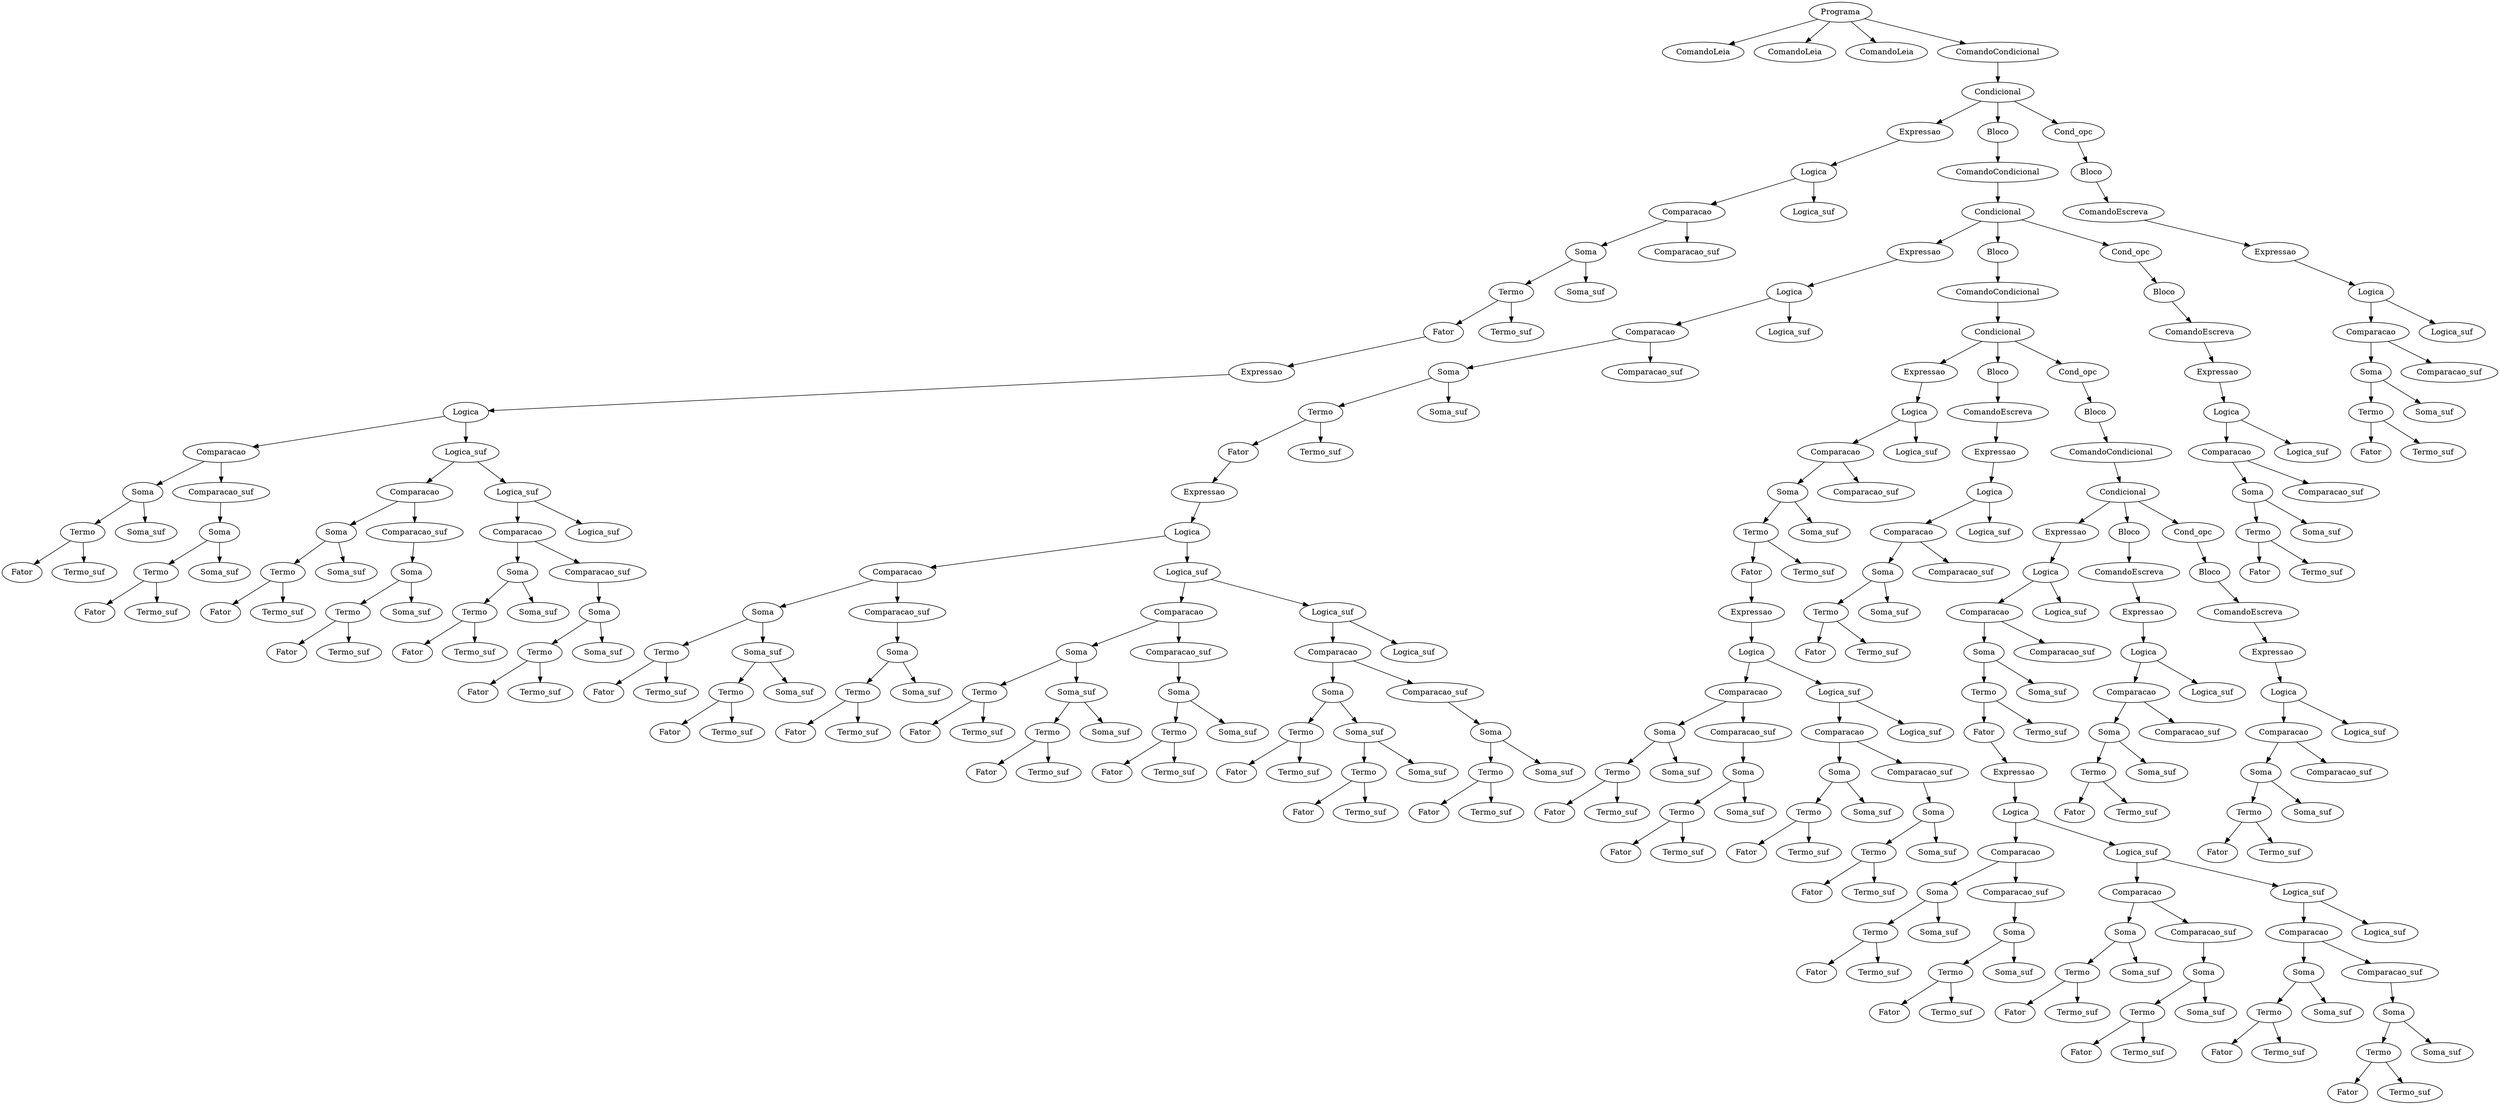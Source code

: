 digraph AST {
n0 [label="Programa"];
n1 [label="ComandoLeia"];
n0 -> n1;
n2 [label="ComandoLeia"];
n0 -> n2;
n3 [label="ComandoLeia"];
n0 -> n3;
n4 [label="ComandoCondicional"];
n0 -> n4;
n5 [label="Condicional"];
n4 -> n5;
n6 [label="Expressao"];
n5 -> n6;
n7 [label="Logica"];
n6 -> n7;
n8 [label="Comparacao"];
n7 -> n8;
n9 [label="Soma"];
n8 -> n9;
n10 [label="Termo"];
n9 -> n10;
n11 [label="Fator"];
n10 -> n11;
n12 [label="Expressao"];
n11 -> n12;
n13 [label="Logica"];
n12 -> n13;
n14 [label="Comparacao"];
n13 -> n14;
n15 [label="Soma"];
n14 -> n15;
n16 [label="Termo"];
n15 -> n16;
n17 [label="Fator"];
n16 -> n17;
n18 [label="Termo_suf"];
n16 -> n18;
n19 [label="Soma_suf"];
n15 -> n19;
n20 [label="Comparacao_suf"];
n14 -> n20;
n21 [label="Soma"];
n20 -> n21;
n22 [label="Termo"];
n21 -> n22;
n23 [label="Fator"];
n22 -> n23;
n24 [label="Termo_suf"];
n22 -> n24;
n25 [label="Soma_suf"];
n21 -> n25;
n26 [label="Logica_suf"];
n13 -> n26;
n27 [label="Comparacao"];
n26 -> n27;
n28 [label="Soma"];
n27 -> n28;
n29 [label="Termo"];
n28 -> n29;
n30 [label="Fator"];
n29 -> n30;
n31 [label="Termo_suf"];
n29 -> n31;
n32 [label="Soma_suf"];
n28 -> n32;
n33 [label="Comparacao_suf"];
n27 -> n33;
n34 [label="Soma"];
n33 -> n34;
n35 [label="Termo"];
n34 -> n35;
n36 [label="Fator"];
n35 -> n36;
n37 [label="Termo_suf"];
n35 -> n37;
n38 [label="Soma_suf"];
n34 -> n38;
n39 [label="Logica_suf"];
n26 -> n39;
n40 [label="Comparacao"];
n39 -> n40;
n41 [label="Soma"];
n40 -> n41;
n42 [label="Termo"];
n41 -> n42;
n43 [label="Fator"];
n42 -> n43;
n44 [label="Termo_suf"];
n42 -> n44;
n45 [label="Soma_suf"];
n41 -> n45;
n46 [label="Comparacao_suf"];
n40 -> n46;
n47 [label="Soma"];
n46 -> n47;
n48 [label="Termo"];
n47 -> n48;
n49 [label="Fator"];
n48 -> n49;
n50 [label="Termo_suf"];
n48 -> n50;
n51 [label="Soma_suf"];
n47 -> n51;
n52 [label="Logica_suf"];
n39 -> n52;
n53 [label="Termo_suf"];
n10 -> n53;
n54 [label="Soma_suf"];
n9 -> n54;
n55 [label="Comparacao_suf"];
n8 -> n55;
n56 [label="Logica_suf"];
n7 -> n56;
n57 [label="Bloco"];
n5 -> n57;
n58 [label="ComandoCondicional"];
n57 -> n58;
n59 [label="Condicional"];
n58 -> n59;
n60 [label="Expressao"];
n59 -> n60;
n61 [label="Logica"];
n60 -> n61;
n62 [label="Comparacao"];
n61 -> n62;
n63 [label="Soma"];
n62 -> n63;
n64 [label="Termo"];
n63 -> n64;
n65 [label="Fator"];
n64 -> n65;
n66 [label="Expressao"];
n65 -> n66;
n67 [label="Logica"];
n66 -> n67;
n68 [label="Comparacao"];
n67 -> n68;
n69 [label="Soma"];
n68 -> n69;
n70 [label="Termo"];
n69 -> n70;
n71 [label="Fator"];
n70 -> n71;
n72 [label="Termo_suf"];
n70 -> n72;
n73 [label="Soma_suf"];
n69 -> n73;
n74 [label="Termo"];
n73 -> n74;
n75 [label="Fator"];
n74 -> n75;
n76 [label="Termo_suf"];
n74 -> n76;
n77 [label="Soma_suf"];
n73 -> n77;
n78 [label="Comparacao_suf"];
n68 -> n78;
n79 [label="Soma"];
n78 -> n79;
n80 [label="Termo"];
n79 -> n80;
n81 [label="Fator"];
n80 -> n81;
n82 [label="Termo_suf"];
n80 -> n82;
n83 [label="Soma_suf"];
n79 -> n83;
n84 [label="Logica_suf"];
n67 -> n84;
n85 [label="Comparacao"];
n84 -> n85;
n86 [label="Soma"];
n85 -> n86;
n87 [label="Termo"];
n86 -> n87;
n88 [label="Fator"];
n87 -> n88;
n89 [label="Termo_suf"];
n87 -> n89;
n90 [label="Soma_suf"];
n86 -> n90;
n91 [label="Termo"];
n90 -> n91;
n92 [label="Fator"];
n91 -> n92;
n93 [label="Termo_suf"];
n91 -> n93;
n94 [label="Soma_suf"];
n90 -> n94;
n95 [label="Comparacao_suf"];
n85 -> n95;
n96 [label="Soma"];
n95 -> n96;
n97 [label="Termo"];
n96 -> n97;
n98 [label="Fator"];
n97 -> n98;
n99 [label="Termo_suf"];
n97 -> n99;
n100 [label="Soma_suf"];
n96 -> n100;
n101 [label="Logica_suf"];
n84 -> n101;
n102 [label="Comparacao"];
n101 -> n102;
n103 [label="Soma"];
n102 -> n103;
n104 [label="Termo"];
n103 -> n104;
n105 [label="Fator"];
n104 -> n105;
n106 [label="Termo_suf"];
n104 -> n106;
n107 [label="Soma_suf"];
n103 -> n107;
n108 [label="Termo"];
n107 -> n108;
n109 [label="Fator"];
n108 -> n109;
n110 [label="Termo_suf"];
n108 -> n110;
n111 [label="Soma_suf"];
n107 -> n111;
n112 [label="Comparacao_suf"];
n102 -> n112;
n113 [label="Soma"];
n112 -> n113;
n114 [label="Termo"];
n113 -> n114;
n115 [label="Fator"];
n114 -> n115;
n116 [label="Termo_suf"];
n114 -> n116;
n117 [label="Soma_suf"];
n113 -> n117;
n118 [label="Logica_suf"];
n101 -> n118;
n119 [label="Termo_suf"];
n64 -> n119;
n120 [label="Soma_suf"];
n63 -> n120;
n121 [label="Comparacao_suf"];
n62 -> n121;
n122 [label="Logica_suf"];
n61 -> n122;
n123 [label="Bloco"];
n59 -> n123;
n124 [label="ComandoCondicional"];
n123 -> n124;
n125 [label="Condicional"];
n124 -> n125;
n126 [label="Expressao"];
n125 -> n126;
n127 [label="Logica"];
n126 -> n127;
n128 [label="Comparacao"];
n127 -> n128;
n129 [label="Soma"];
n128 -> n129;
n130 [label="Termo"];
n129 -> n130;
n131 [label="Fator"];
n130 -> n131;
n132 [label="Expressao"];
n131 -> n132;
n133 [label="Logica"];
n132 -> n133;
n134 [label="Comparacao"];
n133 -> n134;
n135 [label="Soma"];
n134 -> n135;
n136 [label="Termo"];
n135 -> n136;
n137 [label="Fator"];
n136 -> n137;
n138 [label="Termo_suf"];
n136 -> n138;
n139 [label="Soma_suf"];
n135 -> n139;
n140 [label="Comparacao_suf"];
n134 -> n140;
n141 [label="Soma"];
n140 -> n141;
n142 [label="Termo"];
n141 -> n142;
n143 [label="Fator"];
n142 -> n143;
n144 [label="Termo_suf"];
n142 -> n144;
n145 [label="Soma_suf"];
n141 -> n145;
n146 [label="Logica_suf"];
n133 -> n146;
n147 [label="Comparacao"];
n146 -> n147;
n148 [label="Soma"];
n147 -> n148;
n149 [label="Termo"];
n148 -> n149;
n150 [label="Fator"];
n149 -> n150;
n151 [label="Termo_suf"];
n149 -> n151;
n152 [label="Soma_suf"];
n148 -> n152;
n153 [label="Comparacao_suf"];
n147 -> n153;
n154 [label="Soma"];
n153 -> n154;
n155 [label="Termo"];
n154 -> n155;
n156 [label="Fator"];
n155 -> n156;
n157 [label="Termo_suf"];
n155 -> n157;
n158 [label="Soma_suf"];
n154 -> n158;
n159 [label="Logica_suf"];
n146 -> n159;
n160 [label="Termo_suf"];
n130 -> n160;
n161 [label="Soma_suf"];
n129 -> n161;
n162 [label="Comparacao_suf"];
n128 -> n162;
n163 [label="Logica_suf"];
n127 -> n163;
n164 [label="Bloco"];
n125 -> n164;
n165 [label="ComandoEscreva"];
n164 -> n165;
n166 [label="Expressao"];
n165 -> n166;
n167 [label="Logica"];
n166 -> n167;
n168 [label="Comparacao"];
n167 -> n168;
n169 [label="Soma"];
n168 -> n169;
n170 [label="Termo"];
n169 -> n170;
n171 [label="Fator"];
n170 -> n171;
n172 [label="Termo_suf"];
n170 -> n172;
n173 [label="Soma_suf"];
n169 -> n173;
n174 [label="Comparacao_suf"];
n168 -> n174;
n175 [label="Logica_suf"];
n167 -> n175;
n176 [label="Cond_opc"];
n125 -> n176;
n177 [label="Bloco"];
n176 -> n177;
n178 [label="ComandoCondicional"];
n177 -> n178;
n179 [label="Condicional"];
n178 -> n179;
n180 [label="Expressao"];
n179 -> n180;
n181 [label="Logica"];
n180 -> n181;
n182 [label="Comparacao"];
n181 -> n182;
n183 [label="Soma"];
n182 -> n183;
n184 [label="Termo"];
n183 -> n184;
n185 [label="Fator"];
n184 -> n185;
n186 [label="Expressao"];
n185 -> n186;
n187 [label="Logica"];
n186 -> n187;
n188 [label="Comparacao"];
n187 -> n188;
n189 [label="Soma"];
n188 -> n189;
n190 [label="Termo"];
n189 -> n190;
n191 [label="Fator"];
n190 -> n191;
n192 [label="Termo_suf"];
n190 -> n192;
n193 [label="Soma_suf"];
n189 -> n193;
n194 [label="Comparacao_suf"];
n188 -> n194;
n195 [label="Soma"];
n194 -> n195;
n196 [label="Termo"];
n195 -> n196;
n197 [label="Fator"];
n196 -> n197;
n198 [label="Termo_suf"];
n196 -> n198;
n199 [label="Soma_suf"];
n195 -> n199;
n200 [label="Logica_suf"];
n187 -> n200;
n201 [label="Comparacao"];
n200 -> n201;
n202 [label="Soma"];
n201 -> n202;
n203 [label="Termo"];
n202 -> n203;
n204 [label="Fator"];
n203 -> n204;
n205 [label="Termo_suf"];
n203 -> n205;
n206 [label="Soma_suf"];
n202 -> n206;
n207 [label="Comparacao_suf"];
n201 -> n207;
n208 [label="Soma"];
n207 -> n208;
n209 [label="Termo"];
n208 -> n209;
n210 [label="Fator"];
n209 -> n210;
n211 [label="Termo_suf"];
n209 -> n211;
n212 [label="Soma_suf"];
n208 -> n212;
n213 [label="Logica_suf"];
n200 -> n213;
n214 [label="Comparacao"];
n213 -> n214;
n215 [label="Soma"];
n214 -> n215;
n216 [label="Termo"];
n215 -> n216;
n217 [label="Fator"];
n216 -> n217;
n218 [label="Termo_suf"];
n216 -> n218;
n219 [label="Soma_suf"];
n215 -> n219;
n220 [label="Comparacao_suf"];
n214 -> n220;
n221 [label="Soma"];
n220 -> n221;
n222 [label="Termo"];
n221 -> n222;
n223 [label="Fator"];
n222 -> n223;
n224 [label="Termo_suf"];
n222 -> n224;
n225 [label="Soma_suf"];
n221 -> n225;
n226 [label="Logica_suf"];
n213 -> n226;
n227 [label="Termo_suf"];
n184 -> n227;
n228 [label="Soma_suf"];
n183 -> n228;
n229 [label="Comparacao_suf"];
n182 -> n229;
n230 [label="Logica_suf"];
n181 -> n230;
n231 [label="Bloco"];
n179 -> n231;
n232 [label="ComandoEscreva"];
n231 -> n232;
n233 [label="Expressao"];
n232 -> n233;
n234 [label="Logica"];
n233 -> n234;
n235 [label="Comparacao"];
n234 -> n235;
n236 [label="Soma"];
n235 -> n236;
n237 [label="Termo"];
n236 -> n237;
n238 [label="Fator"];
n237 -> n238;
n239 [label="Termo_suf"];
n237 -> n239;
n240 [label="Soma_suf"];
n236 -> n240;
n241 [label="Comparacao_suf"];
n235 -> n241;
n242 [label="Logica_suf"];
n234 -> n242;
n243 [label="Cond_opc"];
n179 -> n243;
n244 [label="Bloco"];
n243 -> n244;
n245 [label="ComandoEscreva"];
n244 -> n245;
n246 [label="Expressao"];
n245 -> n246;
n247 [label="Logica"];
n246 -> n247;
n248 [label="Comparacao"];
n247 -> n248;
n249 [label="Soma"];
n248 -> n249;
n250 [label="Termo"];
n249 -> n250;
n251 [label="Fator"];
n250 -> n251;
n252 [label="Termo_suf"];
n250 -> n252;
n253 [label="Soma_suf"];
n249 -> n253;
n254 [label="Comparacao_suf"];
n248 -> n254;
n255 [label="Logica_suf"];
n247 -> n255;
n256 [label="Cond_opc"];
n59 -> n256;
n257 [label="Bloco"];
n256 -> n257;
n258 [label="ComandoEscreva"];
n257 -> n258;
n259 [label="Expressao"];
n258 -> n259;
n260 [label="Logica"];
n259 -> n260;
n261 [label="Comparacao"];
n260 -> n261;
n262 [label="Soma"];
n261 -> n262;
n263 [label="Termo"];
n262 -> n263;
n264 [label="Fator"];
n263 -> n264;
n265 [label="Termo_suf"];
n263 -> n265;
n266 [label="Soma_suf"];
n262 -> n266;
n267 [label="Comparacao_suf"];
n261 -> n267;
n268 [label="Logica_suf"];
n260 -> n268;
n269 [label="Cond_opc"];
n5 -> n269;
n270 [label="Bloco"];
n269 -> n270;
n271 [label="ComandoEscreva"];
n270 -> n271;
n272 [label="Expressao"];
n271 -> n272;
n273 [label="Logica"];
n272 -> n273;
n274 [label="Comparacao"];
n273 -> n274;
n275 [label="Soma"];
n274 -> n275;
n276 [label="Termo"];
n275 -> n276;
n277 [label="Fator"];
n276 -> n277;
n278 [label="Termo_suf"];
n276 -> n278;
n279 [label="Soma_suf"];
n275 -> n279;
n280 [label="Comparacao_suf"];
n274 -> n280;
n281 [label="Logica_suf"];
n273 -> n281;
}